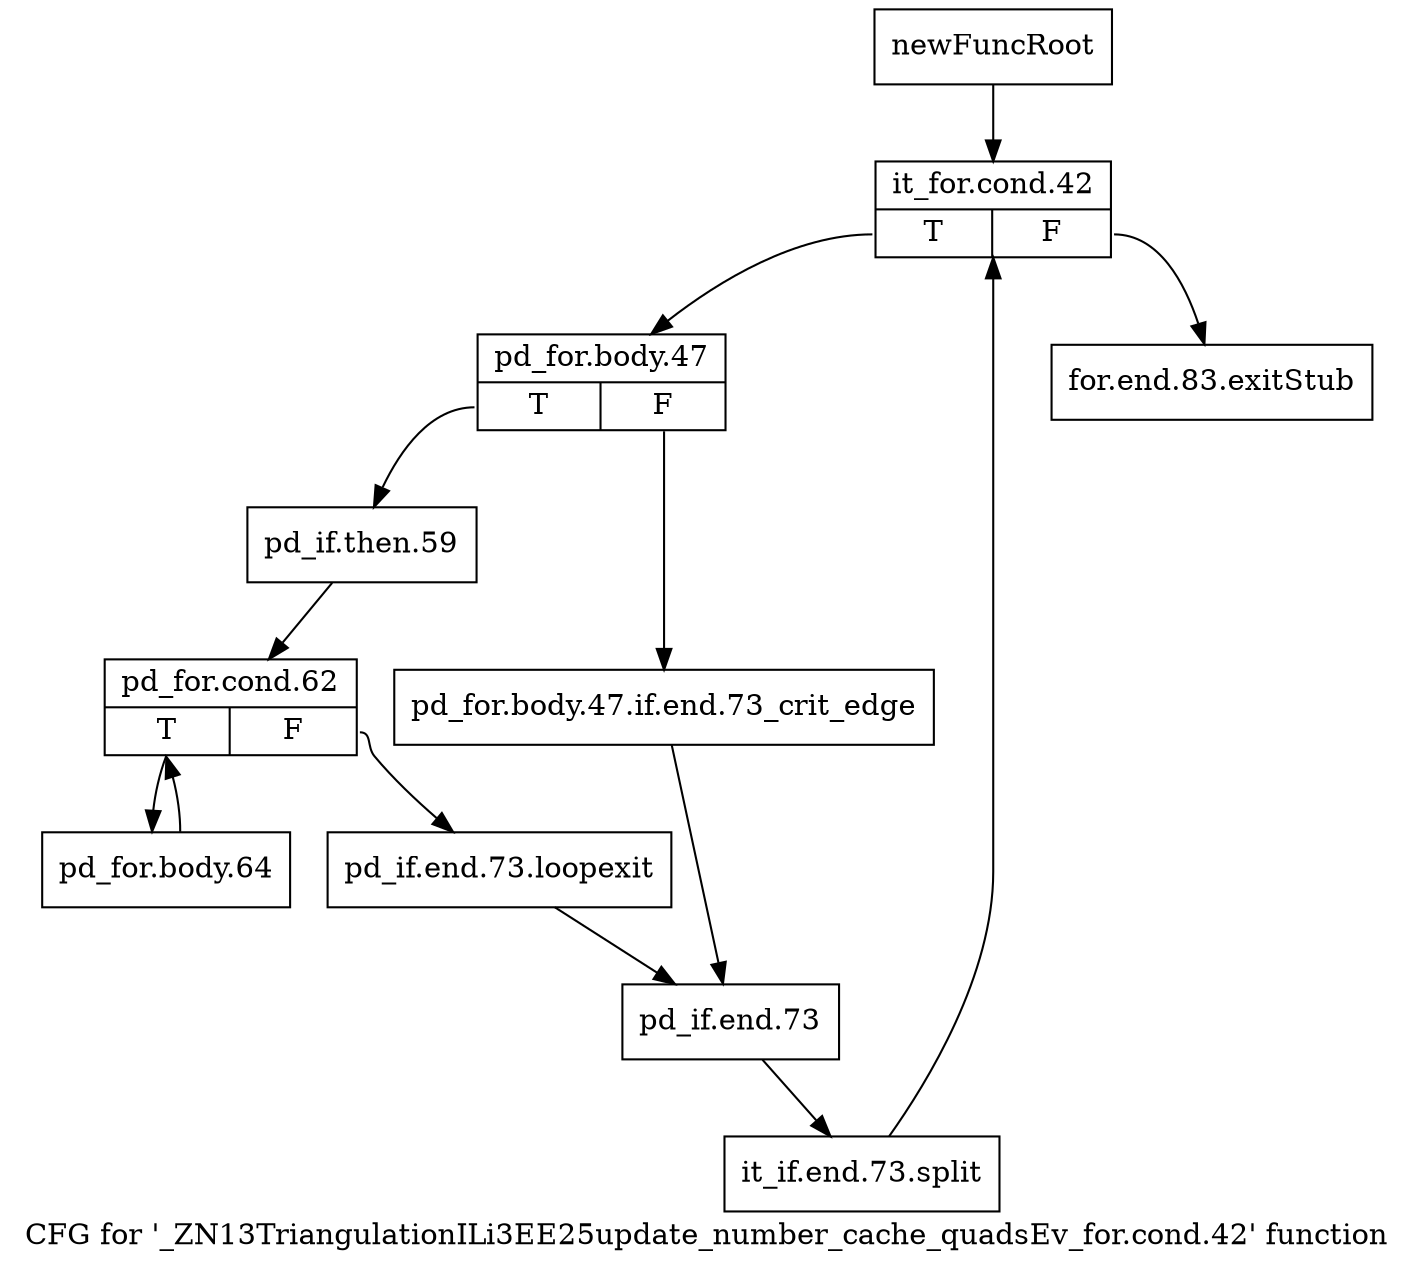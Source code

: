 digraph "CFG for '_ZN13TriangulationILi3EE25update_number_cache_quadsEv_for.cond.42' function" {
	label="CFG for '_ZN13TriangulationILi3EE25update_number_cache_quadsEv_for.cond.42' function";

	Node0x98a96d0 [shape=record,label="{newFuncRoot}"];
	Node0x98a96d0 -> Node0x98a9770;
	Node0x98a9720 [shape=record,label="{for.end.83.exitStub}"];
	Node0x98a9770 [shape=record,label="{it_for.cond.42|{<s0>T|<s1>F}}"];
	Node0x98a9770:s0 -> Node0x98a97c0;
	Node0x98a9770:s1 -> Node0x98a9720;
	Node0x98a97c0 [shape=record,label="{pd_for.body.47|{<s0>T|<s1>F}}"];
	Node0x98a97c0:s0 -> Node0x98a9860;
	Node0x98a97c0:s1 -> Node0x98a9810;
	Node0x98a9810 [shape=record,label="{pd_for.body.47.if.end.73_crit_edge}"];
	Node0x98a9810 -> Node0x98a9950;
	Node0x98a9860 [shape=record,label="{pd_if.then.59}"];
	Node0x98a9860 -> Node0x98a98b0;
	Node0x98a98b0 [shape=record,label="{pd_for.cond.62|{<s0>T|<s1>F}}"];
	Node0x98a98b0:s0 -> Node0x98a99a0;
	Node0x98a98b0:s1 -> Node0x98a9900;
	Node0x98a9900 [shape=record,label="{pd_if.end.73.loopexit}"];
	Node0x98a9900 -> Node0x98a9950;
	Node0x98a9950 [shape=record,label="{pd_if.end.73}"];
	Node0x98a9950 -> Node0xbcbb870;
	Node0xbcbb870 [shape=record,label="{it_if.end.73.split}"];
	Node0xbcbb870 -> Node0x98a9770;
	Node0x98a99a0 [shape=record,label="{pd_for.body.64}"];
	Node0x98a99a0 -> Node0x98a98b0;
}
